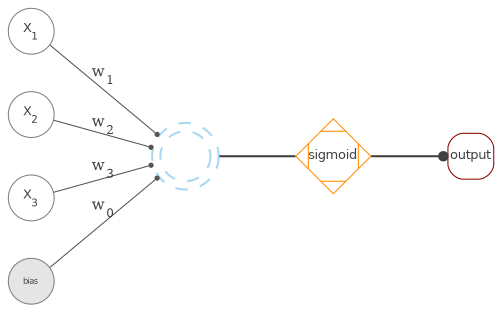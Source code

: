 digraph logreg {
    graph [rankdir = LR bgcolor=transparent]

    node [shape = square, fontcolor=gray25 color=gray80]

    node [fontname="Helvetica" fontsize=6 fixedsize=true width=.3 shape=circle color=gray50 penwidth=.5]
    x1 [label=<X<sub>1</sub>>]; x2 [label=<X<sub>2</sub>>]; x3 [label=<X<sub>3</sub>>]; 

    node [fillcolor=gray90 style=filled fixedsize=true width=.4]
    lp [label = "" width=.33 color = "#56B4E980" shape=doublecircle style=dashed penwidth=1 fontsize = 10];
    
    node [fillcolor=gray90 style=filled fixedsize=true width=.4]
    b0[label=bias width=.3 fontsize=4];

    edge [color=gray50 style=filled arrowsize=.5 fontsize = 5 fontcolor=gray25 penwidth=.5]
    x1 -> lp [label=<w<sub>1</sub>> arrowhead="dot" arrowsize=0.25 minlen=1 fontsize=7 color=gray33]; 
    x2 -> lp [label=<w<sub>2</sub>> arrowhead="dot" arrowsize=0.25 minlen=1 fontsize=7 color=gray33]; 
    x3 -> lp [label=<w<sub>3</sub>> arrowhead="dot" arrowsize=0.25 minlen=1 fontsize=7 color=gray33];
    b0 -> lp [label=<w<sub>0</sub>> arrowhead="dot" arrowsize=0.25 minlen=1 fontsize=7 color=gray33];
    
    lp -> activation[arrowhead="none" arrowsize=0.5 minlen=1 color=gray25 penwidth=1];

    activation [label="sigmoid" fixedsize=True fontsize =6 width=.5 color = "darkorange" penwidth=.5 fillcolor="white" shape=Mdiamond];
    activation -> output [label="" arrowhead="dot" arrowsize=0.5 minlen=1 color=gray25 penwidth=1];
  
    output [label="output" fixedsize=True fontsize = 6 width=.3 color="#8B0000" shape=square style=rounded penwidth=.5];
}